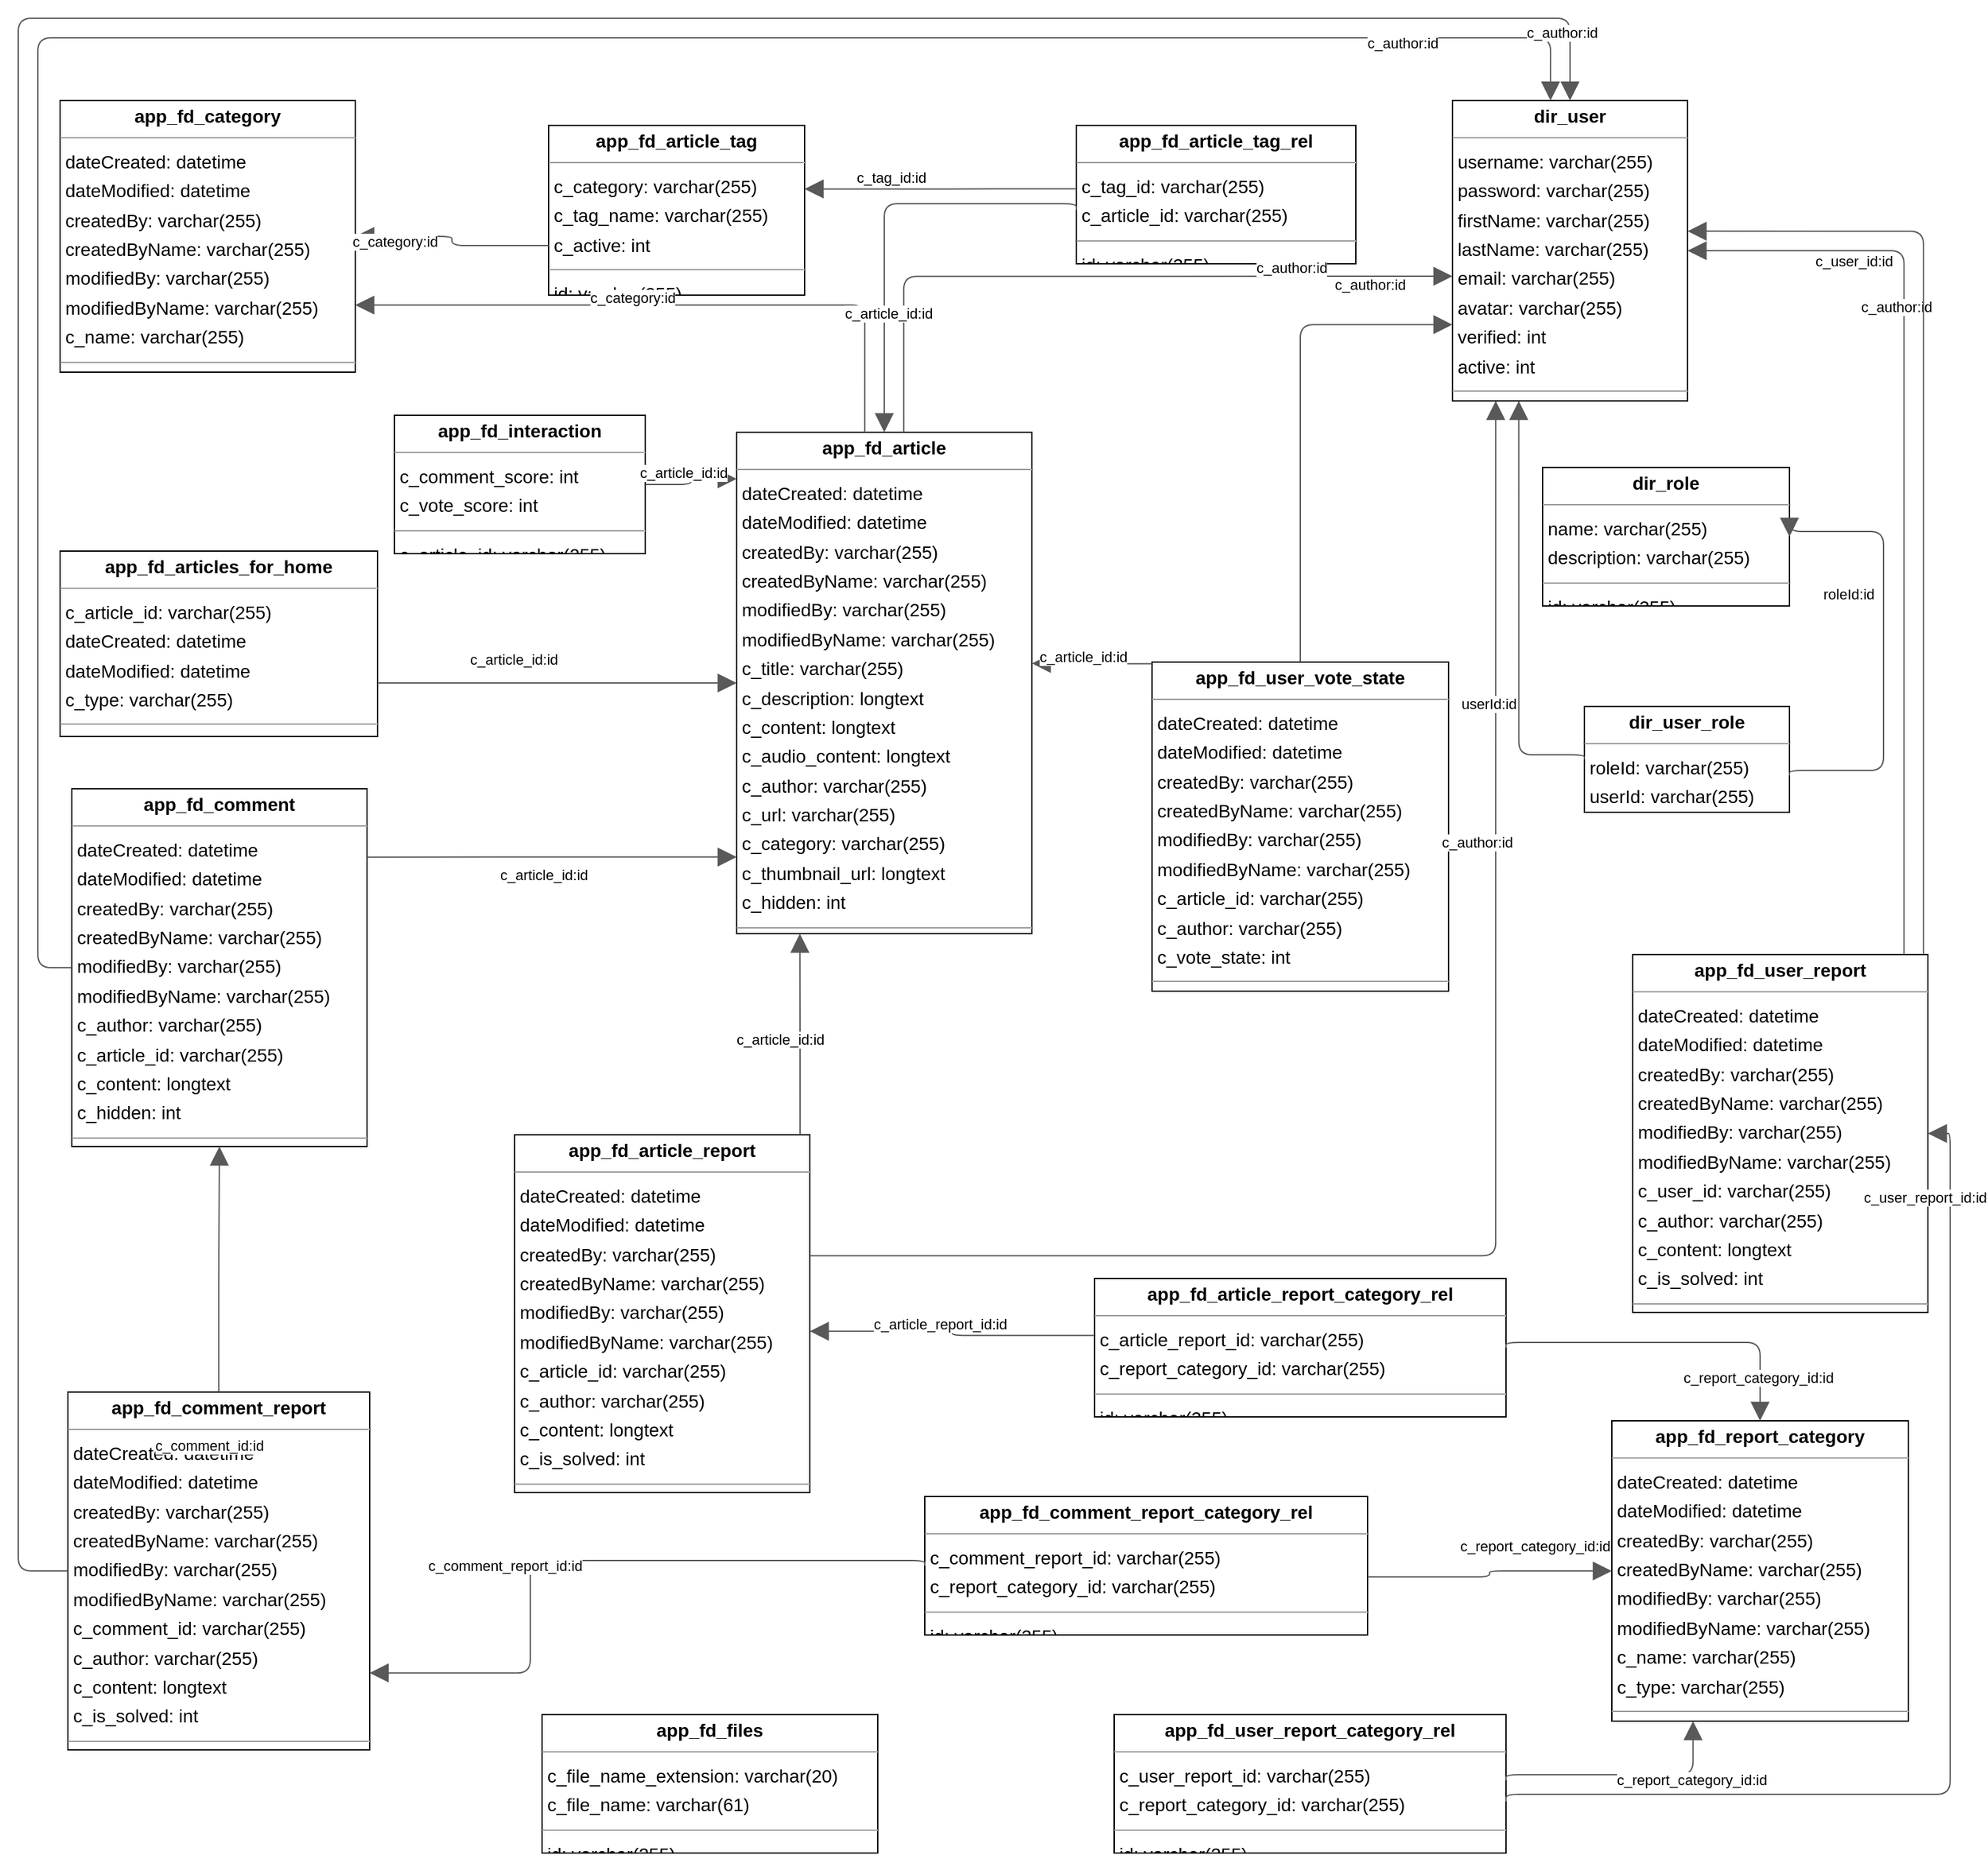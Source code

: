 <mxGraphModel dx="0" dy="0" grid="1" gridSize="10" guides="1" tooltips="1" connect="1" arrows="1" fold="1" page="0" pageScale="1" background="none" math="0" shadow="0">
  <root>
    <mxCell id="0" />
    <mxCell id="1" parent="0" />
    <mxCell id="node13" parent="1" vertex="1" value="&lt;p style=&quot;margin:0px;margin-top:4px;text-align:center;&quot;&gt;&lt;b&gt;app_fd_article&lt;/b&gt;&lt;/p&gt;&lt;hr size=&quot;1&quot;/&gt;&lt;p style=&quot;margin:0 0 0 4px;line-height:1.6;&quot;&gt; dateCreated: datetime&lt;br/&gt; dateModified: datetime&lt;br/&gt; createdBy: varchar(255)&lt;br/&gt; createdByName: varchar(255)&lt;br/&gt; modifiedBy: varchar(255)&lt;br/&gt; modifiedByName: varchar(255)&lt;br/&gt; c_title: varchar(255)&lt;br/&gt; c_description: longtext&lt;br/&gt; c_content: longtext&lt;br/&gt; c_audio_content: longtext&lt;br/&gt; c_author: varchar(255)&lt;br/&gt; c_url: varchar(255)&lt;br/&gt; c_category: varchar(255)&lt;br/&gt; c_thumbnail_url: longtext&lt;br/&gt; c_hidden: int&lt;/p&gt;&lt;hr size=&quot;1&quot;/&gt;&lt;p style=&quot;margin:0 0 0 4px;line-height:1.6;&quot;&gt; id: varchar(255)&lt;/p&gt;" style="verticalAlign=top;align=left;overflow=fill;fontSize=14;fontFamily=Helvetica;html=1;rounded=0;shadow=0;comic=0;labelBackgroundColor=none;strokeWidth=1;">
      <mxGeometry x="703" y="-310" width="226" height="384" as="geometry" />
    </mxCell>
    <mxCell id="node8" parent="1" vertex="1" value="&lt;p style=&quot;margin:0px;margin-top:4px;text-align:center;&quot;&gt;&lt;b&gt;app_fd_article_report&lt;/b&gt;&lt;/p&gt;&lt;hr size=&quot;1&quot;/&gt;&lt;p style=&quot;margin:0 0 0 4px;line-height:1.6;&quot;&gt; dateCreated: datetime&lt;br/&gt; dateModified: datetime&lt;br/&gt; createdBy: varchar(255)&lt;br/&gt; createdByName: varchar(255)&lt;br/&gt; modifiedBy: varchar(255)&lt;br/&gt; modifiedByName: varchar(255)&lt;br/&gt; c_article_id: varchar(255)&lt;br/&gt; c_author: varchar(255)&lt;br/&gt; c_content: longtext&lt;br/&gt; c_is_solved: int&lt;/p&gt;&lt;hr size=&quot;1&quot;/&gt;&lt;p style=&quot;margin:0 0 0 4px;line-height:1.6;&quot;&gt; id: varchar(255)&lt;/p&gt;" style="verticalAlign=top;align=left;overflow=fill;fontSize=14;fontFamily=Helvetica;html=1;rounded=0;shadow=0;comic=0;labelBackgroundColor=none;strokeWidth=1;">
      <mxGeometry x="533" y="228" width="226" height="274" as="geometry" />
    </mxCell>
    <mxCell id="node7" parent="1" vertex="1" value="&lt;p style=&quot;margin:0px;margin-top:4px;text-align:center;&quot;&gt;&lt;b&gt;app_fd_article_report_category_rel&lt;/b&gt;&lt;/p&gt;&lt;hr size=&quot;1&quot;/&gt;&lt;p style=&quot;margin:0 0 0 4px;line-height:1.6;&quot;&gt; c_article_report_id: varchar(255)&lt;br/&gt; c_report_category_id: varchar(255)&lt;/p&gt;&lt;hr size=&quot;1&quot;/&gt;&lt;p style=&quot;margin:0 0 0 4px;line-height:1.6;&quot;&gt; id: varchar(255)&lt;/p&gt;" style="verticalAlign=top;align=left;overflow=fill;fontSize=14;fontFamily=Helvetica;html=1;rounded=0;shadow=0;comic=0;labelBackgroundColor=none;strokeWidth=1;">
      <mxGeometry x="977" y="338" width="315" height="106" as="geometry" />
    </mxCell>
    <mxCell id="node12" parent="1" vertex="1" value="&lt;p style=&quot;margin:0px;margin-top:4px;text-align:center;&quot;&gt;&lt;b&gt;app_fd_article_tag&lt;/b&gt;&lt;/p&gt;&lt;hr size=&quot;1&quot;/&gt;&lt;p style=&quot;margin:0 0 0 4px;line-height:1.6;&quot;&gt; c_category: varchar(255)&lt;br/&gt; c_tag_name: varchar(255)&lt;br/&gt; c_active: int&lt;/p&gt;&lt;hr size=&quot;1&quot;/&gt;&lt;p style=&quot;margin:0 0 0 4px;line-height:1.6;&quot;&gt; id: varchar(255)&lt;/p&gt;" style="verticalAlign=top;align=left;overflow=fill;fontSize=14;fontFamily=Helvetica;html=1;rounded=0;shadow=0;comic=0;labelBackgroundColor=none;strokeWidth=1;">
      <mxGeometry x="559" y="-545" width="196" height="130" as="geometry" />
    </mxCell>
    <mxCell id="node1" parent="1" vertex="1" value="&lt;p style=&quot;margin:0px;margin-top:4px;text-align:center;&quot;&gt;&lt;b&gt;app_fd_article_tag_rel&lt;/b&gt;&lt;/p&gt;&lt;hr size=&quot;1&quot;/&gt;&lt;p style=&quot;margin:0 0 0 4px;line-height:1.6;&quot;&gt; c_tag_id: varchar(255)&lt;br/&gt; c_article_id: varchar(255)&lt;/p&gt;&lt;hr size=&quot;1&quot;/&gt;&lt;p style=&quot;margin:0 0 0 4px;line-height:1.6;&quot;&gt; id: varchar(255)&lt;/p&gt;" style="verticalAlign=top;align=left;overflow=fill;fontSize=14;fontFamily=Helvetica;html=1;rounded=0;shadow=0;comic=0;labelBackgroundColor=none;strokeWidth=1;">
      <mxGeometry x="963" y="-545" width="214" height="106" as="geometry" />
    </mxCell>
    <mxCell id="node10" parent="1" vertex="1" value="&lt;p style=&quot;margin:0px;margin-top:4px;text-align:center;&quot;&gt;&lt;b&gt;app_fd_articles_for_home&lt;/b&gt;&lt;/p&gt;&lt;hr size=&quot;1&quot;/&gt;&lt;p style=&quot;margin:0 0 0 4px;line-height:1.6;&quot;&gt; c_article_id: varchar(255)&lt;br/&gt; dateCreated: datetime&lt;br/&gt; dateModified: datetime&lt;br/&gt; c_type: varchar(255)&lt;/p&gt;&lt;hr size=&quot;1&quot;/&gt;&lt;p style=&quot;margin:0 0 0 4px;line-height:1.6;&quot;&gt; id: varchar(255)&lt;/p&gt;" style="verticalAlign=top;align=left;overflow=fill;fontSize=14;fontFamily=Helvetica;html=1;rounded=0;shadow=0;comic=0;labelBackgroundColor=none;strokeWidth=1;">
      <mxGeometry x="185" y="-219" width="243" height="142" as="geometry" />
    </mxCell>
    <mxCell id="node11" parent="1" vertex="1" value="&lt;p style=&quot;margin:0px;margin-top:4px;text-align:center;&quot;&gt;&lt;b&gt;app_fd_category&lt;/b&gt;&lt;/p&gt;&lt;hr size=&quot;1&quot;/&gt;&lt;p style=&quot;margin:0 0 0 4px;line-height:1.6;&quot;&gt; dateCreated: datetime&lt;br/&gt; dateModified: datetime&lt;br/&gt; createdBy: varchar(255)&lt;br/&gt; createdByName: varchar(255)&lt;br/&gt; modifiedBy: varchar(255)&lt;br/&gt; modifiedByName: varchar(255)&lt;br/&gt; c_name: varchar(255)&lt;/p&gt;&lt;hr size=&quot;1&quot;/&gt;&lt;p style=&quot;margin:0 0 0 4px;line-height:1.6;&quot;&gt; id: varchar(255)&lt;/p&gt;" style="verticalAlign=top;align=left;overflow=fill;fontSize=14;fontFamily=Helvetica;html=1;rounded=0;shadow=0;comic=0;labelBackgroundColor=none;strokeWidth=1;">
      <mxGeometry x="185" y="-564" width="226" height="208" as="geometry" />
    </mxCell>
    <mxCell id="node2" parent="1" vertex="1" value="&lt;p style=&quot;margin:0px;margin-top:4px;text-align:center;&quot;&gt;&lt;b&gt;app_fd_comment&lt;/b&gt;&lt;/p&gt;&lt;hr size=&quot;1&quot;/&gt;&lt;p style=&quot;margin:0 0 0 4px;line-height:1.6;&quot;&gt; dateCreated: datetime&lt;br/&gt; dateModified: datetime&lt;br/&gt; createdBy: varchar(255)&lt;br/&gt; createdByName: varchar(255)&lt;br/&gt; modifiedBy: varchar(255)&lt;br/&gt; modifiedByName: varchar(255)&lt;br/&gt; c_author: varchar(255)&lt;br/&gt; c_article_id: varchar(255)&lt;br/&gt; c_content: longtext&lt;br/&gt; c_hidden: int&lt;/p&gt;&lt;hr size=&quot;1&quot;/&gt;&lt;p style=&quot;margin:0 0 0 4px;line-height:1.6;&quot;&gt; id: varchar(255)&lt;/p&gt;" style="verticalAlign=top;align=left;overflow=fill;fontSize=14;fontFamily=Helvetica;html=1;rounded=0;shadow=0;comic=0;labelBackgroundColor=none;strokeWidth=1;">
      <mxGeometry x="194" y="-37" width="226" height="274" as="geometry" />
    </mxCell>
    <mxCell id="node6" parent="1" vertex="1" value="&lt;p style=&quot;margin:0px;margin-top:4px;text-align:center;&quot;&gt;&lt;b&gt;app_fd_comment_report&lt;/b&gt;&lt;/p&gt;&lt;hr size=&quot;1&quot;/&gt;&lt;p style=&quot;margin:0 0 0 4px;line-height:1.6;&quot;&gt; dateCreated: datetime&lt;br/&gt; dateModified: datetime&lt;br/&gt; createdBy: varchar(255)&lt;br/&gt; createdByName: varchar(255)&lt;br/&gt; modifiedBy: varchar(255)&lt;br/&gt; modifiedByName: varchar(255)&lt;br/&gt; c_comment_id: varchar(255)&lt;br/&gt; c_author: varchar(255)&lt;br/&gt; c_content: longtext&lt;br/&gt; c_is_solved: int&lt;/p&gt;&lt;hr size=&quot;1&quot;/&gt;&lt;p style=&quot;margin:0 0 0 4px;line-height:1.6;&quot;&gt; id: varchar(255)&lt;/p&gt;" style="verticalAlign=top;align=left;overflow=fill;fontSize=14;fontFamily=Helvetica;html=1;rounded=0;shadow=0;comic=0;labelBackgroundColor=none;strokeWidth=1;">
      <mxGeometry x="191" y="425" width="231" height="274" as="geometry" />
    </mxCell>
    <mxCell id="node17" parent="1" vertex="1" value="&lt;p style=&quot;margin:0px;margin-top:4px;text-align:center;&quot;&gt;&lt;b&gt;app_fd_comment_report_category_rel&lt;/b&gt;&lt;/p&gt;&lt;hr size=&quot;1&quot;/&gt;&lt;p style=&quot;margin:0 0 0 4px;line-height:1.6;&quot;&gt; c_comment_report_id: varchar(255)&lt;br/&gt; c_report_category_id: varchar(255)&lt;/p&gt;&lt;hr size=&quot;1&quot;/&gt;&lt;p style=&quot;margin:0 0 0 4px;line-height:1.6;&quot;&gt; id: varchar(255)&lt;/p&gt;" style="verticalAlign=top;align=left;overflow=fill;fontSize=14;fontFamily=Helvetica;html=1;rounded=0;shadow=0;comic=0;labelBackgroundColor=none;strokeWidth=1;">
      <mxGeometry x="847" y="505" width="339" height="106" as="geometry" />
    </mxCell>
    <mxCell id="node18" parent="1" vertex="1" value="&lt;p style=&quot;margin:0px;margin-top:4px;text-align:center;&quot;&gt;&lt;b&gt;app_fd_files&lt;/b&gt;&lt;/p&gt;&lt;hr size=&quot;1&quot;/&gt;&lt;p style=&quot;margin:0 0 0 4px;line-height:1.6;&quot;&gt; c_file_name_extension: varchar(20)&lt;br/&gt; c_file_name: varchar(61)&lt;/p&gt;&lt;hr size=&quot;1&quot;/&gt;&lt;p style=&quot;margin:0 0 0 4px;line-height:1.6;&quot;&gt; id: varchar(255)&lt;/p&gt;" style="verticalAlign=top;align=left;overflow=fill;fontSize=14;fontFamily=Helvetica;html=1;rounded=0;shadow=0;comic=0;labelBackgroundColor=none;strokeWidth=1;">
      <mxGeometry x="554" y="672" width="257" height="106" as="geometry" />
    </mxCell>
    <mxCell id="node15" parent="1" vertex="1" value="&lt;p style=&quot;margin:0px;margin-top:4px;text-align:center;&quot;&gt;&lt;b&gt;app_fd_interaction&lt;/b&gt;&lt;/p&gt;&lt;hr size=&quot;1&quot;/&gt;&lt;p style=&quot;margin:0 0 0 4px;line-height:1.6;&quot;&gt; c_comment_score: int&lt;br/&gt; c_vote_score: int&lt;/p&gt;&lt;hr size=&quot;1&quot;/&gt;&lt;p style=&quot;margin:0 0 0 4px;line-height:1.6;&quot;&gt; c_article_id: varchar(255)&lt;/p&gt;" style="verticalAlign=top;align=left;overflow=fill;fontSize=14;fontFamily=Helvetica;html=1;rounded=0;shadow=0;comic=0;labelBackgroundColor=none;strokeWidth=1;">
      <mxGeometry x="441" y="-323" width="192" height="106" as="geometry" />
    </mxCell>
    <mxCell id="node0" parent="1" vertex="1" value="&lt;p style=&quot;margin:0px;margin-top:4px;text-align:center;&quot;&gt;&lt;b&gt;app_fd_report_category&lt;/b&gt;&lt;/p&gt;&lt;hr size=&quot;1&quot;/&gt;&lt;p style=&quot;margin:0 0 0 4px;line-height:1.6;&quot;&gt; dateCreated: datetime&lt;br/&gt; dateModified: datetime&lt;br/&gt; createdBy: varchar(255)&lt;br/&gt; createdByName: varchar(255)&lt;br/&gt; modifiedBy: varchar(255)&lt;br/&gt; modifiedByName: varchar(255)&lt;br/&gt; c_name: varchar(255)&lt;br/&gt; c_type: varchar(255)&lt;/p&gt;&lt;hr size=&quot;1&quot;/&gt;&lt;p style=&quot;margin:0 0 0 4px;line-height:1.6;&quot;&gt; id: varchar(255)&lt;/p&gt;" style="verticalAlign=top;align=left;overflow=fill;fontSize=14;fontFamily=Helvetica;html=1;rounded=0;shadow=0;comic=0;labelBackgroundColor=none;strokeWidth=1;">
      <mxGeometry x="1373" y="447" width="227" height="230" as="geometry" />
    </mxCell>
    <mxCell id="node16" parent="1" vertex="1" value="&lt;p style=&quot;margin:0px;margin-top:4px;text-align:center;&quot;&gt;&lt;b&gt;app_fd_user_report&lt;/b&gt;&lt;/p&gt;&lt;hr size=&quot;1&quot;/&gt;&lt;p style=&quot;margin:0 0 0 4px;line-height:1.6;&quot;&gt; dateCreated: datetime&lt;br/&gt; dateModified: datetime&lt;br/&gt; createdBy: varchar(255)&lt;br/&gt; createdByName: varchar(255)&lt;br/&gt; modifiedBy: varchar(255)&lt;br/&gt; modifiedByName: varchar(255)&lt;br/&gt; c_user_id: varchar(255)&lt;br/&gt; c_author: varchar(255)&lt;br/&gt; c_content: longtext&lt;br/&gt; c_is_solved: int&lt;/p&gt;&lt;hr size=&quot;1&quot;/&gt;&lt;p style=&quot;margin:0 0 0 4px;line-height:1.6;&quot;&gt; id: varchar(255)&lt;/p&gt;" style="verticalAlign=top;align=left;overflow=fill;fontSize=14;fontFamily=Helvetica;html=1;rounded=0;shadow=0;comic=0;labelBackgroundColor=none;strokeWidth=1;">
      <mxGeometry x="1389" y="90" width="226" height="274" as="geometry" />
    </mxCell>
    <mxCell id="node9" parent="1" vertex="1" value="&lt;p style=&quot;margin:0px;margin-top:4px;text-align:center;&quot;&gt;&lt;b&gt;app_fd_user_report_category_rel&lt;/b&gt;&lt;/p&gt;&lt;hr size=&quot;1&quot;/&gt;&lt;p style=&quot;margin:0 0 0 4px;line-height:1.6;&quot;&gt; c_user_report_id: varchar(255)&lt;br/&gt; c_report_category_id: varchar(255)&lt;/p&gt;&lt;hr size=&quot;1&quot;/&gt;&lt;p style=&quot;margin:0 0 0 4px;line-height:1.6;&quot;&gt; id: varchar(255)&lt;/p&gt;" style="verticalAlign=top;align=left;overflow=fill;fontSize=14;fontFamily=Helvetica;html=1;rounded=0;shadow=0;comic=0;labelBackgroundColor=none;strokeWidth=1;">
      <mxGeometry x="992" y="672" width="300" height="106" as="geometry" />
    </mxCell>
    <mxCell id="node14" parent="1" vertex="1" value="&lt;p style=&quot;margin:0px;margin-top:4px;text-align:center;&quot;&gt;&lt;b&gt;app_fd_user_vote_state&lt;/b&gt;&lt;/p&gt;&lt;hr size=&quot;1&quot;/&gt;&lt;p style=&quot;margin:0 0 0 4px;line-height:1.6;&quot;&gt; dateCreated: datetime&lt;br/&gt; dateModified: datetime&lt;br/&gt; createdBy: varchar(255)&lt;br/&gt; createdByName: varchar(255)&lt;br/&gt; modifiedBy: varchar(255)&lt;br/&gt; modifiedByName: varchar(255)&lt;br/&gt; c_article_id: varchar(255)&lt;br/&gt; c_author: varchar(255)&lt;br/&gt; c_vote_state: int&lt;/p&gt;&lt;hr size=&quot;1&quot;/&gt;&lt;p style=&quot;margin:0 0 0 4px;line-height:1.6;&quot;&gt; id: varchar(255)&lt;/p&gt;" style="verticalAlign=top;align=left;overflow=fill;fontSize=14;fontFamily=Helvetica;html=1;rounded=0;shadow=0;comic=0;labelBackgroundColor=none;strokeWidth=1;">
      <mxGeometry x="1021" y="-134" width="227" height="252" as="geometry" />
    </mxCell>
    <mxCell id="node5" parent="1" vertex="1" value="&lt;p style=&quot;margin:0px;margin-top:4px;text-align:center;&quot;&gt;&lt;b&gt;dir_role&lt;/b&gt;&lt;/p&gt;&lt;hr size=&quot;1&quot;/&gt;&lt;p style=&quot;margin:0 0 0 4px;line-height:1.6;&quot;&gt; name: varchar(255)&lt;br/&gt; description: varchar(255)&lt;/p&gt;&lt;hr size=&quot;1&quot;/&gt;&lt;p style=&quot;margin:0 0 0 4px;line-height:1.6;&quot;&gt; id: varchar(255)&lt;/p&gt;" style="verticalAlign=top;align=left;overflow=fill;fontSize=14;fontFamily=Helvetica;html=1;rounded=0;shadow=0;comic=0;labelBackgroundColor=none;strokeWidth=1;">
      <mxGeometry x="1320" y="-283" width="189" height="106" as="geometry" />
    </mxCell>
    <mxCell id="node3" parent="1" vertex="1" value="&lt;p style=&quot;margin:0px;margin-top:4px;text-align:center;&quot;&gt;&lt;b&gt;dir_user&lt;/b&gt;&lt;/p&gt;&lt;hr size=&quot;1&quot;/&gt;&lt;p style=&quot;margin:0 0 0 4px;line-height:1.6;&quot;&gt; username: varchar(255)&lt;br/&gt; password: varchar(255)&lt;br/&gt; firstName: varchar(255)&lt;br/&gt; lastName: varchar(255)&lt;br/&gt; email: varchar(255)&lt;br/&gt; avatar: varchar(255)&lt;br/&gt; verified: int&lt;br/&gt; active: int&lt;/p&gt;&lt;hr size=&quot;1&quot;/&gt;&lt;p style=&quot;margin:0 0 0 4px;line-height:1.6;&quot;&gt; id: varchar(255)&lt;/p&gt;" style="verticalAlign=top;align=left;overflow=fill;fontSize=14;fontFamily=Helvetica;html=1;rounded=0;shadow=0;comic=0;labelBackgroundColor=none;strokeWidth=1;">
      <mxGeometry x="1251" y="-564" width="180" height="230" as="geometry" />
    </mxCell>
    <mxCell id="node4" parent="1" vertex="1" value="&lt;p style=&quot;margin:0px;margin-top:4px;text-align:center;&quot;&gt;&lt;b&gt;dir_user_role&lt;/b&gt;&lt;/p&gt;&lt;hr size=&quot;1&quot;/&gt;&lt;p style=&quot;margin:0 0 0 4px;line-height:1.6;&quot;&gt; roleId: varchar(255)&lt;br/&gt; userId: varchar(255)&lt;/p&gt;" style="verticalAlign=top;align=left;overflow=fill;fontSize=14;fontFamily=Helvetica;html=1;rounded=0;shadow=0;comic=0;labelBackgroundColor=none;strokeWidth=1;">
      <mxGeometry x="1352" y="-100" width="157" height="81" as="geometry" />
    </mxCell>
    <mxCell id="edge17" edge="1" value="" parent="1" source="node13" target="node11" style="html=1;rounded=1;edgeStyle=orthogonalEdgeStyle;dashed=0;startArrow=none;endArrow=block;endSize=12;strokeColor=#595959;exitX=0.434;exitY=0.000;exitDx=0;exitDy=0;entryX=1.000;entryY=0.753;entryDx=0;entryDy=0;">
      <mxGeometry width="50" height="50" relative="1" as="geometry">
        <Array as="points">
          <mxPoint x="801" y="-408" />
        </Array>
      </mxGeometry>
    </mxCell>
    <mxCell id="label104" parent="edge17" vertex="1" connectable="0" value="c_category:id" style="edgeLabel;resizable=0;html=1;align=left;verticalAlign=top;strokeColor=default;">
      <mxGeometry x="589" y="-426" as="geometry" />
    </mxCell>
    <mxCell id="edge21" edge="1" value="" parent="1" source="node13" target="node3" style="html=1;rounded=1;edgeStyle=orthogonalEdgeStyle;dashed=0;startArrow=none;endArrow=block;endSize=12;strokeColor=#595959;exitX=0.566;exitY=0.000;exitDx=0;exitDy=0;entryX=0.000;entryY=0.585;entryDx=0;entryDy=0;">
      <mxGeometry width="50" height="50" relative="1" as="geometry">
        <Array as="points">
          <mxPoint x="831" y="-430" />
        </Array>
      </mxGeometry>
    </mxCell>
    <mxCell id="label128" parent="edge21" vertex="1" connectable="0" value="c_author:id" style="edgeLabel;resizable=0;html=1;align=left;verticalAlign=top;strokeColor=default;">
      <mxGeometry x="1099" y="-449" as="geometry" />
    </mxCell>
    <mxCell id="edge3" edge="1" value="" parent="1" source="node8" target="node13" style="html=1;rounded=1;edgeStyle=orthogonalEdgeStyle;dashed=0;startArrow=none;endArrow=block;endSize=12;strokeColor=#595959;exitX=0.967;exitY=0.000;exitDx=0;exitDy=0;entryX=0.214;entryY=1.000;entryDx=0;entryDy=0;">
      <mxGeometry width="50" height="50" relative="1" as="geometry">
        <Array as="points" />
      </mxGeometry>
    </mxCell>
    <mxCell id="label20" parent="edge3" vertex="1" connectable="0" value="c_article_id:id" style="edgeLabel;resizable=0;html=1;align=left;verticalAlign=top;strokeColor=default;">
      <mxGeometry x="701" y="142" as="geometry" />
    </mxCell>
    <mxCell id="edge16" edge="1" value="" parent="1" source="node8" target="node3" style="html=1;rounded=1;edgeStyle=orthogonalEdgeStyle;dashed=0;startArrow=none;endArrow=block;endSize=12;strokeColor=#595959;exitX=1.000;exitY=0.338;exitDx=0;exitDy=0;entryX=0.184;entryY=1.000;entryDx=0;entryDy=0;">
      <mxGeometry width="50" height="50" relative="1" as="geometry">
        <Array as="points">
          <mxPoint x="1284" y="321" />
        </Array>
      </mxGeometry>
    </mxCell>
    <mxCell id="label98" parent="edge16" vertex="1" connectable="0" value="c_author:id" style="edgeLabel;resizable=0;html=1;align=left;verticalAlign=top;strokeColor=default;">
      <mxGeometry x="1241" y="-9" as="geometry" />
    </mxCell>
    <mxCell id="edge19" edge="1" value="" parent="1" source="node7" target="node8" style="html=1;rounded=1;edgeStyle=orthogonalEdgeStyle;dashed=0;startArrow=none;endArrow=block;endSize=12;strokeColor=#595959;exitX=0.000;exitY=0.411;exitDx=0;exitDy=0;entryX=1.000;entryY=0.549;entryDx=0;entryDy=0;">
      <mxGeometry width="50" height="50" relative="1" as="geometry">
        <Array as="points" />
      </mxGeometry>
    </mxCell>
    <mxCell id="label116" parent="edge19" vertex="1" connectable="0" value="c_article_report_id:id" style="edgeLabel;resizable=0;html=1;align=left;verticalAlign=top;strokeColor=default;">
      <mxGeometry x="806" y="360" as="geometry" />
    </mxCell>
    <mxCell id="edge24" edge="1" value="" parent="1" source="node7" target="node0" style="html=1;rounded=1;edgeStyle=orthogonalEdgeStyle;dashed=0;startArrow=none;endArrow=block;endSize=12;strokeColor=#595959;exitX=1.000;exitY=0.500;exitDx=0;exitDy=0;entryX=0.500;entryY=0.000;entryDx=0;entryDy=0;">
      <mxGeometry width="50" height="50" relative="1" as="geometry">
        <Array as="points">
          <mxPoint x="1486" y="387" />
        </Array>
      </mxGeometry>
    </mxCell>
    <mxCell id="label146" parent="edge24" vertex="1" connectable="0" value="c_report_category_id:id" style="edgeLabel;resizable=0;html=1;align=left;verticalAlign=top;strokeColor=default;">
      <mxGeometry x="1426" y="401" as="geometry" />
    </mxCell>
    <mxCell id="edge8" edge="1" value="" parent="1" source="node12" target="node11" style="html=1;rounded=1;edgeStyle=orthogonalEdgeStyle;dashed=0;startArrow=none;endArrow=block;endSize=12;strokeColor=#595959;exitX=0.000;exitY=0.708;exitDx=0;exitDy=0;entryX=1.000;entryY=0.500;entryDx=0;entryDy=0;">
      <mxGeometry width="50" height="50" relative="1" as="geometry">
        <Array as="points" />
      </mxGeometry>
    </mxCell>
    <mxCell id="label50" parent="edge8" vertex="1" connectable="0" value="c_category:id" style="edgeLabel;resizable=0;html=1;align=left;verticalAlign=top;strokeColor=default;">
      <mxGeometry x="407" y="-469" as="geometry" />
    </mxCell>
    <mxCell id="edge5" edge="1" value="" parent="1" source="node1" target="node13" style="html=1;rounded=1;edgeStyle=orthogonalEdgeStyle;dashed=0;startArrow=none;endArrow=block;endSize=12;strokeColor=#595959;exitX=0.000;exitY=0.612;exitDx=0;exitDy=0;entryX=0.500;entryY=0.000;entryDx=0;entryDy=0;">
      <mxGeometry width="50" height="50" relative="1" as="geometry">
        <Array as="points">
          <mxPoint x="816" y="-485" />
        </Array>
      </mxGeometry>
    </mxCell>
    <mxCell id="label32" parent="edge5" vertex="1" connectable="0" value="c_article_id:id" style="edgeLabel;resizable=0;html=1;align=left;verticalAlign=top;strokeColor=default;">
      <mxGeometry x="784" y="-414" as="geometry" />
    </mxCell>
    <mxCell id="edge7" edge="1" value="" parent="1" source="node1" target="node12" style="html=1;rounded=1;edgeStyle=orthogonalEdgeStyle;dashed=0;startArrow=none;endArrow=block;endSize=12;strokeColor=#595959;exitX=0.000;exitY=0.459;exitDx=0;exitDy=0;entryX=1.000;entryY=0.375;entryDx=0;entryDy=0;">
      <mxGeometry width="50" height="50" relative="1" as="geometry">
        <Array as="points" />
      </mxGeometry>
    </mxCell>
    <mxCell id="label44" parent="edge7" vertex="1" connectable="0" value="c_tag_id:id" style="edgeLabel;resizable=0;html=1;align=left;verticalAlign=top;strokeColor=default;">
      <mxGeometry x="793" y="-518" as="geometry" />
    </mxCell>
    <mxCell id="edge11" edge="1" value="" parent="1" source="node10" target="node13" style="html=1;rounded=1;edgeStyle=orthogonalEdgeStyle;dashed=0;startArrow=none;endArrow=block;endSize=12;strokeColor=#595959;exitX=1.000;exitY=0.711;exitDx=0;exitDy=0;entryX=0.000;entryY=0.500;entryDx=0;entryDy=0;">
      <mxGeometry width="50" height="50" relative="1" as="geometry">
        <Array as="points" />
      </mxGeometry>
    </mxCell>
    <mxCell id="label68" parent="edge11" vertex="1" connectable="0" value="c_article_id:id" style="edgeLabel;resizable=0;html=1;align=left;verticalAlign=top;strokeColor=default;">
      <mxGeometry x="497" y="-149" as="geometry" />
    </mxCell>
    <mxCell id="edge22" edge="1" value="" parent="1" source="node2" target="node13" style="html=1;rounded=1;edgeStyle=orthogonalEdgeStyle;dashed=0;startArrow=none;endArrow=block;endSize=12;strokeColor=#595959;exitX=1.000;exitY=0.191;exitDx=0;exitDy=0;entryX=0.000;entryY=0.847;entryDx=0;entryDy=0;">
      <mxGeometry width="50" height="50" relative="1" as="geometry">
        <Array as="points" />
      </mxGeometry>
    </mxCell>
    <mxCell id="label134" parent="edge22" vertex="1" connectable="0" value="c_article_id:id" style="edgeLabel;resizable=0;html=1;align=left;verticalAlign=top;strokeColor=default;">
      <mxGeometry x="520" y="16" as="geometry" />
    </mxCell>
    <mxCell id="edge23" edge="1" value="" parent="1" source="node2" target="node3" style="html=1;rounded=1;edgeStyle=orthogonalEdgeStyle;dashed=0;startArrow=none;endArrow=block;endSize=12;strokeColor=#595959;exitX=0.000;exitY=0.500;exitDx=0;exitDy=0;entryX=0.417;entryY=0.000;entryDx=0;entryDy=0;">
      <mxGeometry width="50" height="50" relative="1" as="geometry">
        <Array as="points">
          <mxPoint x="168" y="100" />
          <mxPoint x="168" y="-612" />
          <mxPoint x="1326" y="-612" />
        </Array>
      </mxGeometry>
    </mxCell>
    <mxCell id="label140" parent="edge23" vertex="1" connectable="0" value="c_author:id" style="edgeLabel;resizable=0;html=1;align=left;verticalAlign=top;strokeColor=default;">
      <mxGeometry x="1184" y="-621" as="geometry" />
    </mxCell>
    <mxCell id="edge14" edge="1" value="" parent="1" source="node6" target="node2" style="html=1;rounded=1;edgeStyle=orthogonalEdgeStyle;dashed=0;startArrow=none;endArrow=block;endSize=12;strokeColor=#595959;exitX=0.500;exitY=0.000;exitDx=0;exitDy=0;entryX=0.500;entryY=1.000;entryDx=0;entryDy=0;">
      <mxGeometry width="50" height="50" relative="1" as="geometry">
        <Array as="points" />
      </mxGeometry>
    </mxCell>
    <mxCell id="label86" parent="edge14" vertex="1" connectable="0" value="c_comment_id:id" style="edgeLabel;resizable=0;html=1;align=left;verticalAlign=top;strokeColor=default;">
      <mxGeometry x="256" y="453" as="geometry" />
    </mxCell>
    <mxCell id="edge1" edge="1" value="" parent="1" source="node6" target="node3" style="html=1;rounded=1;edgeStyle=orthogonalEdgeStyle;dashed=0;startArrow=none;endArrow=block;endSize=12;strokeColor=#595959;exitX=0.000;exitY=0.500;exitDx=0;exitDy=0;entryX=0.500;entryY=0.000;entryDx=0;entryDy=0;">
      <mxGeometry width="50" height="50" relative="1" as="geometry">
        <Array as="points">
          <mxPoint x="153" y="562" />
          <mxPoint x="153" y="-627" />
          <mxPoint x="1341" y="-627" />
        </Array>
      </mxGeometry>
    </mxCell>
    <mxCell id="label8" parent="edge1" vertex="1" connectable="0" value="c_author:id" style="edgeLabel;resizable=0;html=1;align=left;verticalAlign=top;strokeColor=default;">
      <mxGeometry x="1306" y="-629" as="geometry" />
    </mxCell>
    <mxCell id="edge20" edge="1" value="" parent="1" source="node17" target="node6" style="html=1;rounded=1;edgeStyle=orthogonalEdgeStyle;dashed=0;startArrow=none;endArrow=block;endSize=12;strokeColor=#595959;exitX=0.000;exitY=0.500;exitDx=0;exitDy=0;entryX=1.000;entryY=0.785;entryDx=0;entryDy=0;">
      <mxGeometry width="50" height="50" relative="1" as="geometry">
        <Array as="points">
          <mxPoint x="545" y="554" />
          <mxPoint x="545" y="640" />
        </Array>
      </mxGeometry>
    </mxCell>
    <mxCell id="label122" parent="edge20" vertex="1" connectable="0" value="c_comment_report_id:id" style="edgeLabel;resizable=0;html=1;align=left;verticalAlign=top;strokeColor=default;">
      <mxGeometry x="465" y="545" as="geometry" />
    </mxCell>
    <mxCell id="edge6" edge="1" value="" parent="1" source="node17" target="node0" style="html=1;rounded=1;edgeStyle=orthogonalEdgeStyle;dashed=0;startArrow=none;endArrow=block;endSize=12;strokeColor=#595959;exitX=1.000;exitY=0.580;exitDx=0;exitDy=0;entryX=0.000;entryY=0.500;entryDx=0;entryDy=0;">
      <mxGeometry width="50" height="50" relative="1" as="geometry">
        <Array as="points" />
      </mxGeometry>
    </mxCell>
    <mxCell id="label38" parent="edge6" vertex="1" connectable="0" value="c_report_category_id:id" style="edgeLabel;resizable=0;html=1;align=left;verticalAlign=top;strokeColor=default;">
      <mxGeometry x="1255" y="530" as="geometry" />
    </mxCell>
    <mxCell id="edge13" edge="1" value="" parent="1" source="node15" target="node13" style="html=1;rounded=1;edgeStyle=orthogonalEdgeStyle;dashed=0;startArrow=none;endArrow=block;endSize=12;strokeColor=#595959;exitX=1.000;exitY=0.500;exitDx=0;exitDy=0;entryX=0.000;entryY=0.093;entryDx=0;entryDy=0;">
      <mxGeometry width="50" height="50" relative="1" as="geometry">
        <Array as="points" />
      </mxGeometry>
    </mxCell>
    <mxCell id="label80" parent="edge13" vertex="1" connectable="0" value="c_article_id:id" style="edgeLabel;resizable=0;html=1;align=left;verticalAlign=top;strokeColor=default;">
      <mxGeometry x="627" y="-292" as="geometry" />
    </mxCell>
    <mxCell id="edge4" edge="1" value="" parent="1" source="node16" target="node3" style="html=1;rounded=1;edgeStyle=orthogonalEdgeStyle;dashed=0;startArrow=none;endArrow=block;endSize=12;strokeColor=#595959;exitX=0.919;exitY=0.000;exitDx=0;exitDy=0;entryX=1.000;entryY=0.500;entryDx=0;entryDy=0;">
      <mxGeometry width="50" height="50" relative="1" as="geometry">
        <Array as="points">
          <mxPoint x="1596" y="-449" />
        </Array>
      </mxGeometry>
    </mxCell>
    <mxCell id="label26" parent="edge4" vertex="1" connectable="0" value="c_author:id" style="edgeLabel;resizable=0;html=1;align=left;verticalAlign=top;strokeColor=default;">
      <mxGeometry x="1562" y="-419" as="geometry" />
    </mxCell>
    <mxCell id="edge9" edge="1" value="" parent="1" source="node16" target="node3" style="html=1;rounded=1;edgeStyle=orthogonalEdgeStyle;dashed=0;startArrow=none;endArrow=block;endSize=12;strokeColor=#595959;exitX=0.985;exitY=0.000;exitDx=0;exitDy=0;entryX=1.000;entryY=0.435;entryDx=0;entryDy=0;">
      <mxGeometry width="50" height="50" relative="1" as="geometry">
        <Array as="points">
          <mxPoint x="1611" y="-464" />
        </Array>
      </mxGeometry>
    </mxCell>
    <mxCell id="label56" parent="edge9" vertex="1" connectable="0" value="c_user_id:id" style="edgeLabel;resizable=0;html=1;align=left;verticalAlign=top;strokeColor=default;">
      <mxGeometry x="1527" y="-454" as="geometry" />
    </mxCell>
    <mxCell id="edge10" edge="1" value="" parent="1" source="node9" target="node0" style="html=1;rounded=1;edgeStyle=orthogonalEdgeStyle;dashed=0;startArrow=none;endArrow=block;endSize=12;strokeColor=#595959;exitX=1.000;exitY=0.474;exitDx=0;exitDy=0;entryX=0.274;entryY=1.000;entryDx=0;entryDy=0;">
      <mxGeometry width="50" height="50" relative="1" as="geometry">
        <Array as="points">
          <mxPoint x="1435" y="718" />
        </Array>
      </mxGeometry>
    </mxCell>
    <mxCell id="label62" parent="edge10" vertex="1" connectable="0" value="c_report_category_id:id" style="edgeLabel;resizable=0;html=1;align=left;verticalAlign=top;strokeColor=default;">
      <mxGeometry x="1375" y="709" as="geometry" />
    </mxCell>
    <mxCell id="edge0" edge="1" value="" parent="1" source="node9" target="node16" style="html=1;rounded=1;edgeStyle=orthogonalEdgeStyle;dashed=0;startArrow=none;endArrow=block;endSize=12;strokeColor=#595959;exitX=1.000;exitY=0.627;exitDx=0;exitDy=0;entryX=1.000;entryY=0.500;entryDx=0;entryDy=0;">
      <mxGeometry width="50" height="50" relative="1" as="geometry">
        <Array as="points">
          <mxPoint x="1632" y="733" />
          <mxPoint x="1632" y="227" />
        </Array>
      </mxGeometry>
    </mxCell>
    <mxCell id="label2" parent="edge0" vertex="1" connectable="0" value="c_user_report_id:id" style="edgeLabel;resizable=0;html=1;align=left;verticalAlign=top;strokeColor=default;">
      <mxGeometry x="1564" y="263" as="geometry" />
    </mxCell>
    <mxCell id="edge2" edge="1" value="" parent="1" source="node14" target="node13" style="html=1;rounded=1;edgeStyle=orthogonalEdgeStyle;dashed=0;startArrow=none;endArrow=block;endSize=12;strokeColor=#595959;exitX=0.000;exitY=0.005;exitDx=0;exitDy=0;entryX=1.000;entryY=0.461;entryDx=0;entryDy=0;">
      <mxGeometry width="50" height="50" relative="1" as="geometry">
        <Array as="points" />
      </mxGeometry>
    </mxCell>
    <mxCell id="label14" parent="edge2" vertex="1" connectable="0" value="c_article_id:id" style="edgeLabel;resizable=0;html=1;align=left;verticalAlign=top;strokeColor=default;">
      <mxGeometry x="933" y="-151" as="geometry" />
    </mxCell>
    <mxCell id="edge15" edge="1" value="" parent="1" source="node14" target="node3" style="html=1;rounded=1;edgeStyle=orthogonalEdgeStyle;dashed=0;startArrow=none;endArrow=block;endSize=12;strokeColor=#595959;exitX=0.500;exitY=0.000;exitDx=0;exitDy=0;entryX=0.000;entryY=0.746;entryDx=0;entryDy=0;">
      <mxGeometry width="50" height="50" relative="1" as="geometry">
        <Array as="points">
          <mxPoint x="1134" y="-393" />
        </Array>
      </mxGeometry>
    </mxCell>
    <mxCell id="label92" parent="edge15" vertex="1" connectable="0" value="c_author:id" style="edgeLabel;resizable=0;html=1;align=left;verticalAlign=top;strokeColor=default;">
      <mxGeometry x="1159" y="-436" as="geometry" />
    </mxCell>
    <mxCell id="edge12" edge="1" value="" parent="1" source="node4" target="node5" style="html=1;rounded=1;edgeStyle=orthogonalEdgeStyle;dashed=0;startArrow=none;endArrow=block;endSize=12;strokeColor=#595959;exitX=1.000;exitY=0.653;exitDx=0;exitDy=0;entryX=1.000;entryY=0.500;entryDx=0;entryDy=0;">
      <mxGeometry width="50" height="50" relative="1" as="geometry">
        <Array as="points">
          <mxPoint x="1581" y="-51" />
          <mxPoint x="1581" y="-234" />
        </Array>
      </mxGeometry>
    </mxCell>
    <mxCell id="label74" parent="edge12" vertex="1" connectable="0" value="roleId:id" style="edgeLabel;resizable=0;html=1;align=left;verticalAlign=top;strokeColor=default;">
      <mxGeometry x="1533" y="-199" as="geometry" />
    </mxCell>
    <mxCell id="edge18" edge="1" value="" parent="1" source="node4" target="node3" style="html=1;rounded=1;edgeStyle=orthogonalEdgeStyle;dashed=0;startArrow=none;endArrow=block;endSize=12;strokeColor=#595959;exitX=0.000;exitY=0.500;exitDx=0;exitDy=0;entryX=0.282;entryY=1.000;entryDx=0;entryDy=0;">
      <mxGeometry width="50" height="50" relative="1" as="geometry">
        <Array as="points">
          <mxPoint x="1302" y="-63" />
        </Array>
      </mxGeometry>
    </mxCell>
    <mxCell id="label110" parent="edge18" vertex="1" connectable="0" value="userId:id" style="edgeLabel;resizable=0;html=1;align=left;verticalAlign=top;strokeColor=default;">
      <mxGeometry x="1256" y="-115" as="geometry" />
    </mxCell>
  </root>
</mxGraphModel>